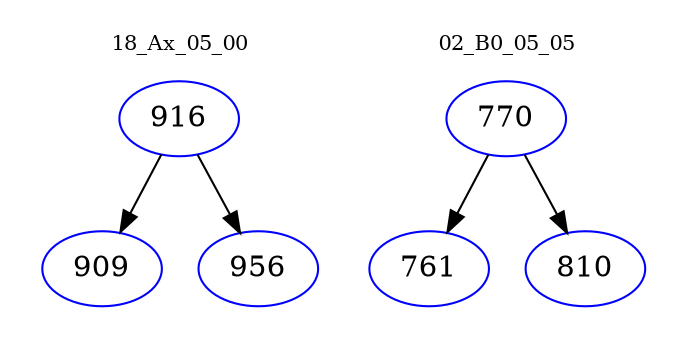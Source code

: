 digraph{
subgraph cluster_0 {
color = white
label = "18_Ax_05_00";
fontsize=10;
T0_916 [label="916", color="blue"]
T0_916 -> T0_909 [color="black"]
T0_909 [label="909", color="blue"]
T0_916 -> T0_956 [color="black"]
T0_956 [label="956", color="blue"]
}
subgraph cluster_1 {
color = white
label = "02_B0_05_05";
fontsize=10;
T1_770 [label="770", color="blue"]
T1_770 -> T1_761 [color="black"]
T1_761 [label="761", color="blue"]
T1_770 -> T1_810 [color="black"]
T1_810 [label="810", color="blue"]
}
}
